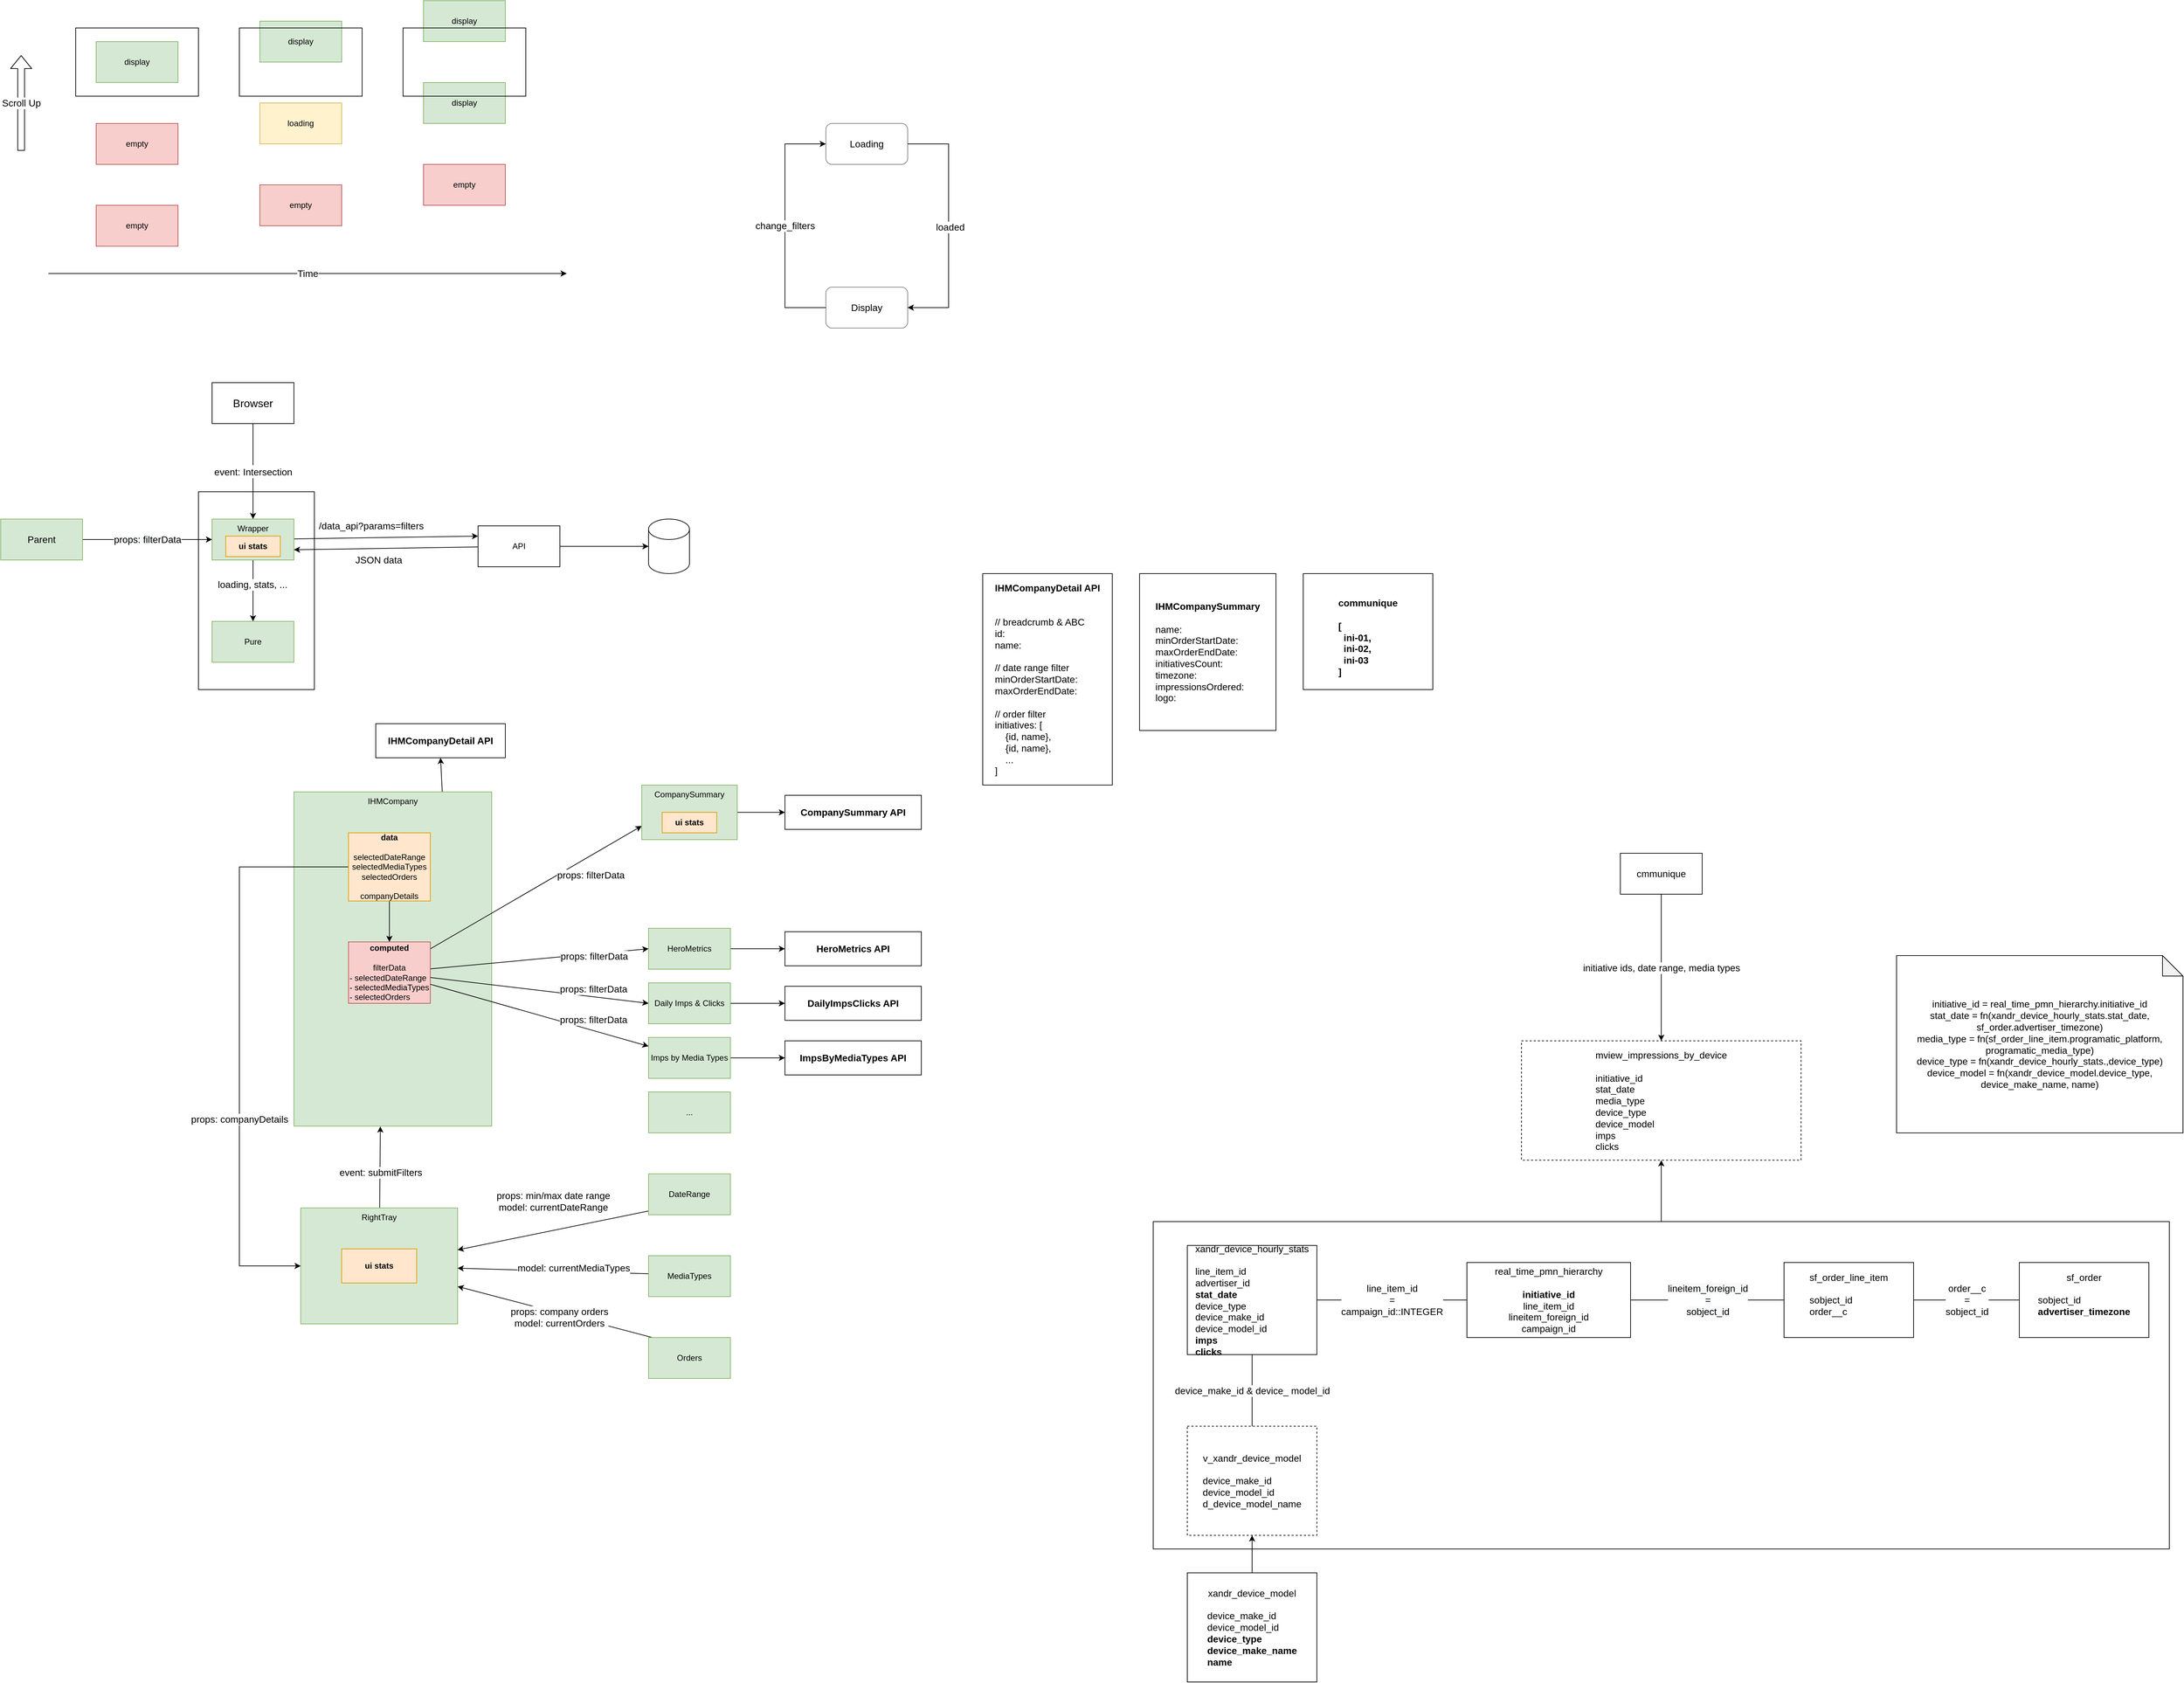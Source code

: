 <mxfile version="14.5.3" type="github">
  <diagram id="Sy9PAYsNetrF9oGQ5FYd" name="Page-1">
    <mxGraphModel dx="2402" dy="1308" grid="1" gridSize="10" guides="1" tooltips="1" connect="1" arrows="1" fold="1" page="1" pageScale="1" pageWidth="850" pageHeight="1100" math="0" shadow="0">
      <root>
        <mxCell id="0" />
        <mxCell id="1" parent="0" />
        <mxCell id="Vf5myFhJFyKM3w_SsNLf-132" style="edgeStyle=none;rounded=0;orthogonalLoop=1;jettySize=auto;html=1;exitX=0.5;exitY=0;exitDx=0;exitDy=0;entryX=0.5;entryY=1;entryDx=0;entryDy=0;startArrow=none;startFill=0;endArrow=classic;endFill=1;fontSize=14;" edge="1" parent="1" source="Vf5myFhJFyKM3w_SsNLf-130" target="Vf5myFhJFyKM3w_SsNLf-120">
          <mxGeometry relative="1" as="geometry" />
        </mxCell>
        <mxCell id="Vf5myFhJFyKM3w_SsNLf-130" value="" style="rounded=0;whiteSpace=wrap;html=1;fillColor=none;fontSize=14;" vertex="1" parent="1">
          <mxGeometry x="1740" y="1830" width="1490" height="480" as="geometry" />
        </mxCell>
        <mxCell id="Vf5myFhJFyKM3w_SsNLf-61" value="" style="rounded=0;whiteSpace=wrap;html=1;fillColor=none;fontSize=16;" vertex="1" parent="1">
          <mxGeometry x="340" y="760" width="170" height="290" as="geometry" />
        </mxCell>
        <mxCell id="Vf5myFhJFyKM3w_SsNLf-7" value="" style="rounded=0;whiteSpace=wrap;html=1;fillColor=none;" vertex="1" parent="1">
          <mxGeometry x="160" y="80" width="180" height="100" as="geometry" />
        </mxCell>
        <mxCell id="Vf5myFhJFyKM3w_SsNLf-1" value="display" style="rounded=0;whiteSpace=wrap;html=1;fillColor=#d5e8d4;strokeColor=#82b366;" vertex="1" parent="1">
          <mxGeometry x="190" y="100" width="120" height="60" as="geometry" />
        </mxCell>
        <mxCell id="Vf5myFhJFyKM3w_SsNLf-3" value="empty" style="rounded=0;whiteSpace=wrap;html=1;fillColor=#f8cecc;strokeColor=#b85450;" vertex="1" parent="1">
          <mxGeometry x="190" y="220" width="120" height="60" as="geometry" />
        </mxCell>
        <mxCell id="Vf5myFhJFyKM3w_SsNLf-5" value="empty" style="rounded=0;whiteSpace=wrap;html=1;fillColor=#f8cecc;strokeColor=#b85450;" vertex="1" parent="1">
          <mxGeometry x="190" y="340" width="120" height="60" as="geometry" />
        </mxCell>
        <mxCell id="Vf5myFhJFyKM3w_SsNLf-29" value="/data_api?params=filters" style="edgeStyle=none;rounded=0;orthogonalLoop=1;jettySize=auto;html=1;entryX=0;entryY=0.25;entryDx=0;entryDy=0;fontSize=14;" edge="1" parent="1" source="Vf5myFhJFyKM3w_SsNLf-22" target="Vf5myFhJFyKM3w_SsNLf-28">
          <mxGeometry x="-0.164" y="17" relative="1" as="geometry">
            <mxPoint as="offset" />
          </mxGeometry>
        </mxCell>
        <mxCell id="Vf5myFhJFyKM3w_SsNLf-56" value="" style="edgeStyle=none;rounded=0;orthogonalLoop=1;jettySize=auto;html=1;startArrow=none;startFill=0;fontSize=14;entryX=0.5;entryY=0;entryDx=0;entryDy=0;" edge="1" parent="1" source="Vf5myFhJFyKM3w_SsNLf-22" target="Vf5myFhJFyKM3w_SsNLf-67">
          <mxGeometry relative="1" as="geometry" />
        </mxCell>
        <mxCell id="Vf5myFhJFyKM3w_SsNLf-60" value="loading, stats, ..." style="edgeLabel;html=1;align=center;verticalAlign=middle;resizable=0;points=[];fontSize=14;" vertex="1" connectable="0" parent="Vf5myFhJFyKM3w_SsNLf-56">
          <mxGeometry x="-0.2" y="-1" relative="1" as="geometry">
            <mxPoint as="offset" />
          </mxGeometry>
        </mxCell>
        <mxCell id="Vf5myFhJFyKM3w_SsNLf-22" value="Wrapper" style="rounded=0;whiteSpace=wrap;html=1;fillColor=#d5e8d4;strokeColor=#82b366;verticalAlign=top;" vertex="1" parent="1">
          <mxGeometry x="360" y="800" width="120" height="60" as="geometry" />
        </mxCell>
        <mxCell id="Vf5myFhJFyKM3w_SsNLf-27" value="&lt;span style=&quot;color: rgb(0 , 0 , 0) ; font-family: &amp;#34;helvetica&amp;#34; ; font-style: normal ; font-weight: 400 ; letter-spacing: normal ; text-align: center ; text-indent: 0px ; text-transform: none ; word-spacing: 0px ; background-color: rgb(248 , 249 , 250) ; display: inline ; float: none&quot;&gt;&lt;font style=&quot;font-size: 14px&quot;&gt;props: filterData&lt;/font&gt;&lt;/span&gt;" style="edgeStyle=none;rounded=0;orthogonalLoop=1;jettySize=auto;html=1;entryX=0;entryY=0.5;entryDx=0;entryDy=0;exitX=1;exitY=0.5;exitDx=0;exitDy=0;" edge="1" parent="1" source="Vf5myFhJFyKM3w_SsNLf-105" target="Vf5myFhJFyKM3w_SsNLf-22">
          <mxGeometry relative="1" as="geometry">
            <mxPoint x="230" y="830" as="sourcePoint" />
          </mxGeometry>
        </mxCell>
        <mxCell id="Vf5myFhJFyKM3w_SsNLf-30" value="JSON data" style="edgeStyle=none;rounded=0;orthogonalLoop=1;jettySize=auto;html=1;entryX=1;entryY=0.75;entryDx=0;entryDy=0;fontSize=14;" edge="1" parent="1" source="Vf5myFhJFyKM3w_SsNLf-28" target="Vf5myFhJFyKM3w_SsNLf-22">
          <mxGeometry x="0.086" y="17" relative="1" as="geometry">
            <mxPoint as="offset" />
          </mxGeometry>
        </mxCell>
        <mxCell id="Vf5myFhJFyKM3w_SsNLf-59" style="edgeStyle=none;rounded=0;orthogonalLoop=1;jettySize=auto;html=1;entryX=0;entryY=0.5;entryDx=0;entryDy=0;entryPerimeter=0;startArrow=none;startFill=0;fontSize=14;" edge="1" parent="1" source="Vf5myFhJFyKM3w_SsNLf-28" target="Vf5myFhJFyKM3w_SsNLf-58">
          <mxGeometry relative="1" as="geometry" />
        </mxCell>
        <mxCell id="Vf5myFhJFyKM3w_SsNLf-28" value="API" style="rounded=0;whiteSpace=wrap;html=1;" vertex="1" parent="1">
          <mxGeometry x="750" y="810" width="120" height="60" as="geometry" />
        </mxCell>
        <mxCell id="Vf5myFhJFyKM3w_SsNLf-77" style="edgeStyle=none;rounded=0;orthogonalLoop=1;jettySize=auto;html=1;entryX=0.5;entryY=1;entryDx=0;entryDy=0;startArrow=none;startFill=0;fontSize=14;exitX=0.75;exitY=0;exitDx=0;exitDy=0;" edge="1" parent="1" source="Vf5myFhJFyKM3w_SsNLf-31" target="Vf5myFhJFyKM3w_SsNLf-54">
          <mxGeometry relative="1" as="geometry" />
        </mxCell>
        <mxCell id="Vf5myFhJFyKM3w_SsNLf-31" value="IHMCompany" style="rounded=0;whiteSpace=wrap;html=1;fillColor=#d5e8d4;strokeColor=#82b366;verticalAlign=top;" vertex="1" parent="1">
          <mxGeometry x="480" y="1200" width="290" height="490" as="geometry" />
        </mxCell>
        <mxCell id="Vf5myFhJFyKM3w_SsNLf-34" value="" style="edgeStyle=none;rounded=0;orthogonalLoop=1;jettySize=auto;html=1;" edge="1" parent="1" source="Vf5myFhJFyKM3w_SsNLf-32" target="Vf5myFhJFyKM3w_SsNLf-33">
          <mxGeometry relative="1" as="geometry" />
        </mxCell>
        <mxCell id="Vf5myFhJFyKM3w_SsNLf-45" value="props: companyDetails" style="edgeStyle=none;rounded=0;orthogonalLoop=1;jettySize=auto;html=1;entryX=0;entryY=0.5;entryDx=0;entryDy=0;fontSize=14;" edge="1" parent="1" source="Vf5myFhJFyKM3w_SsNLf-32" target="Vf5myFhJFyKM3w_SsNLf-44">
          <mxGeometry x="0.27" relative="1" as="geometry">
            <Array as="points">
              <mxPoint x="400" y="1310" />
              <mxPoint x="400" y="1895" />
            </Array>
            <mxPoint as="offset" />
          </mxGeometry>
        </mxCell>
        <mxCell id="Vf5myFhJFyKM3w_SsNLf-32" value="&lt;b&gt;data&lt;/b&gt;&lt;br&gt;&lt;br&gt;selectedDateRange&lt;br&gt;selectedMediaTypes&lt;br&gt;selectedOrders&lt;br&gt;&lt;br&gt;companyDetails" style="rounded=0;whiteSpace=wrap;html=1;fillColor=#ffe6cc;strokeColor=#d79b00;" vertex="1" parent="1">
          <mxGeometry x="560" y="1260" width="120" height="100" as="geometry" />
        </mxCell>
        <mxCell id="Vf5myFhJFyKM3w_SsNLf-38" value="props: filterData" style="edgeStyle=none;rounded=0;orthogonalLoop=1;jettySize=auto;html=1;entryX=0;entryY=0.5;entryDx=0;entryDy=0;fontSize=14;" edge="1" parent="1" source="Vf5myFhJFyKM3w_SsNLf-33" target="Vf5myFhJFyKM3w_SsNLf-37">
          <mxGeometry x="0.498" y="-4" relative="1" as="geometry">
            <mxPoint as="offset" />
          </mxGeometry>
        </mxCell>
        <mxCell id="Vf5myFhJFyKM3w_SsNLf-40" value="props: filterData" style="edgeStyle=none;rounded=0;orthogonalLoop=1;jettySize=auto;html=1;entryX=0;entryY=0.5;entryDx=0;entryDy=0;fontSize=14;" edge="1" parent="1" source="Vf5myFhJFyKM3w_SsNLf-33" target="Vf5myFhJFyKM3w_SsNLf-39">
          <mxGeometry x="0.484" y="11" relative="1" as="geometry">
            <mxPoint as="offset" />
          </mxGeometry>
        </mxCell>
        <mxCell id="Vf5myFhJFyKM3w_SsNLf-53" value="props: filterData" style="edgeStyle=none;rounded=0;orthogonalLoop=1;jettySize=auto;html=1;entryX=0;entryY=0.75;entryDx=0;entryDy=0;startArrow=none;startFill=0;fontSize=14;" edge="1" parent="1" source="Vf5myFhJFyKM3w_SsNLf-33" target="Vf5myFhJFyKM3w_SsNLf-35">
          <mxGeometry x="0.433" y="-26" relative="1" as="geometry">
            <mxPoint y="-1" as="offset" />
          </mxGeometry>
        </mxCell>
        <mxCell id="Vf5myFhJFyKM3w_SsNLf-33" value="&lt;b&gt;computed&lt;/b&gt;&lt;br&gt;&lt;br&gt;filterData&lt;br&gt;&lt;div style=&quot;text-align: left&quot;&gt;&lt;span&gt;- selectedDateRange&lt;/span&gt;&lt;/div&gt;&lt;div style=&quot;text-align: left&quot;&gt;&lt;span&gt;- selectedMediaTypes&lt;/span&gt;&lt;/div&gt;&lt;div style=&quot;text-align: left&quot;&gt;&lt;span&gt;- selectedOrders&lt;/span&gt;&lt;/div&gt;" style="rounded=0;whiteSpace=wrap;html=1;fillColor=#f8cecc;strokeColor=#b85450;" vertex="1" parent="1">
          <mxGeometry x="560" y="1420" width="120" height="90" as="geometry" />
        </mxCell>
        <mxCell id="Vf5myFhJFyKM3w_SsNLf-109" style="edgeStyle=none;rounded=0;orthogonalLoop=1;jettySize=auto;html=1;entryX=0;entryY=0.5;entryDx=0;entryDy=0;startArrow=none;startFill=0;fontSize=14;" edge="1" parent="1" source="Vf5myFhJFyKM3w_SsNLf-35" target="Vf5myFhJFyKM3w_SsNLf-69">
          <mxGeometry relative="1" as="geometry" />
        </mxCell>
        <mxCell id="Vf5myFhJFyKM3w_SsNLf-35" value="CompanySummary" style="rounded=0;whiteSpace=wrap;html=1;fillColor=#d5e8d4;strokeColor=#82b366;verticalAlign=top;" vertex="1" parent="1">
          <mxGeometry x="990" y="1190" width="140" height="80" as="geometry" />
        </mxCell>
        <mxCell id="Vf5myFhJFyKM3w_SsNLf-76" style="edgeStyle=none;rounded=0;orthogonalLoop=1;jettySize=auto;html=1;entryX=0;entryY=0.5;entryDx=0;entryDy=0;startArrow=none;startFill=0;fontSize=14;" edge="1" parent="1" source="Vf5myFhJFyKM3w_SsNLf-37" target="Vf5myFhJFyKM3w_SsNLf-75">
          <mxGeometry relative="1" as="geometry" />
        </mxCell>
        <mxCell id="Vf5myFhJFyKM3w_SsNLf-37" value="HeroMetrics" style="rounded=0;whiteSpace=wrap;html=1;fillColor=#d5e8d4;strokeColor=#82b366;" vertex="1" parent="1">
          <mxGeometry x="1000" y="1400" width="120" height="60" as="geometry" />
        </mxCell>
        <mxCell id="Vf5myFhJFyKM3w_SsNLf-113" style="edgeStyle=none;rounded=0;orthogonalLoop=1;jettySize=auto;html=1;entryX=0;entryY=0.5;entryDx=0;entryDy=0;startArrow=none;startFill=0;fontSize=14;" edge="1" parent="1" source="Vf5myFhJFyKM3w_SsNLf-39" target="Vf5myFhJFyKM3w_SsNLf-112">
          <mxGeometry relative="1" as="geometry" />
        </mxCell>
        <mxCell id="Vf5myFhJFyKM3w_SsNLf-39" value="Daily Imps &amp;amp; Clicks" style="rounded=0;whiteSpace=wrap;html=1;fillColor=#d5e8d4;strokeColor=#82b366;" vertex="1" parent="1">
          <mxGeometry x="1000" y="1480" width="120" height="60" as="geometry" />
        </mxCell>
        <mxCell id="Vf5myFhJFyKM3w_SsNLf-115" style="edgeStyle=none;rounded=0;orthogonalLoop=1;jettySize=auto;html=1;entryX=0;entryY=0.5;entryDx=0;entryDy=0;startArrow=none;startFill=0;fontSize=14;" edge="1" parent="1" source="Vf5myFhJFyKM3w_SsNLf-41" target="Vf5myFhJFyKM3w_SsNLf-114">
          <mxGeometry relative="1" as="geometry" />
        </mxCell>
        <mxCell id="Vf5myFhJFyKM3w_SsNLf-41" value="Imps by Media Types" style="rounded=0;whiteSpace=wrap;html=1;fillColor=#d5e8d4;strokeColor=#82b366;" vertex="1" parent="1">
          <mxGeometry x="1000" y="1560" width="120" height="60" as="geometry" />
        </mxCell>
        <mxCell id="Vf5myFhJFyKM3w_SsNLf-42" value="props: filterData" style="edgeStyle=none;rounded=0;orthogonalLoop=1;jettySize=auto;html=1;fontSize=14;" edge="1" parent="1" source="Vf5myFhJFyKM3w_SsNLf-33" target="Vf5myFhJFyKM3w_SsNLf-41">
          <mxGeometry x="0.467" y="15" relative="1" as="geometry">
            <mxPoint x="690" y="1484.211" as="sourcePoint" />
            <mxPoint x="1010" y="1560" as="targetPoint" />
            <mxPoint as="offset" />
          </mxGeometry>
        </mxCell>
        <mxCell id="Vf5myFhJFyKM3w_SsNLf-43" value="..." style="rounded=0;whiteSpace=wrap;html=1;fillColor=#d5e8d4;strokeColor=#82b366;" vertex="1" parent="1">
          <mxGeometry x="1000" y="1640" width="120" height="60" as="geometry" />
        </mxCell>
        <mxCell id="Vf5myFhJFyKM3w_SsNLf-49" value="props: min/max date range&lt;br style=&quot;font-size: 14px;&quot;&gt;model: currentDateRange" style="edgeStyle=none;rounded=0;orthogonalLoop=1;jettySize=auto;html=1;entryX=1;entryY=0.5;entryDx=0;entryDy=0;startArrow=classic;startFill=1;fontSize=14;" edge="1" parent="1" source="Vf5myFhJFyKM3w_SsNLf-44" target="Vf5myFhJFyKM3w_SsNLf-46">
          <mxGeometry x="-0.258" y="42" relative="1" as="geometry">
            <mxPoint as="offset" />
          </mxGeometry>
        </mxCell>
        <mxCell id="Vf5myFhJFyKM3w_SsNLf-50" value="props: company orders&lt;br&gt;model: currentOrders" style="edgeStyle=none;rounded=0;orthogonalLoop=1;jettySize=auto;html=1;entryX=1;entryY=0.5;entryDx=0;entryDy=0;startArrow=classic;startFill=1;fontSize=14;" edge="1" parent="1" source="Vf5myFhJFyKM3w_SsNLf-44" target="Vf5myFhJFyKM3w_SsNLf-48">
          <mxGeometry x="-0.243" y="-5" relative="1" as="geometry">
            <mxPoint x="-1" as="offset" />
          </mxGeometry>
        </mxCell>
        <mxCell id="Vf5myFhJFyKM3w_SsNLf-52" value="model: currentMediaTypes" style="edgeStyle=none;rounded=0;orthogonalLoop=1;jettySize=auto;html=1;entryX=1;entryY=0.5;entryDx=0;entryDy=0;startArrow=classic;startFill=1;fontSize=14;" edge="1" parent="1" source="Vf5myFhJFyKM3w_SsNLf-44" target="Vf5myFhJFyKM3w_SsNLf-47">
          <mxGeometry x="-0.151" y="5" relative="1" as="geometry">
            <mxPoint as="offset" />
          </mxGeometry>
        </mxCell>
        <mxCell id="Vf5myFhJFyKM3w_SsNLf-116" value="&lt;span style=&quot;color: rgba(0 , 0 , 0 , 0) ; font-family: monospace ; font-size: 0px ; background-color: rgb(248 , 249 , 250)&quot;&gt;%3CmxGraphModel%3E%3Croot%3E%3CmxCell%20id%3D%220%22%2F%3E%3CmxCell%20id%3D%221%22%20parent%3D%220%22%2F%3E%3CmxCell%20id%3D%222%22%20value%3D%22%26lt%3Bb%26gt%3BCompanySummary%20API%26lt%3B%2Fb%26gt%3B%22%20style%3D%22rounded%3D0%3BwhiteSpace%3Dwrap%3Bhtml%3D1%3BfontSize%3D14%3B%22%20vertex%3D%221%22%20parent%3D%221%22%3E%3CmxGeometry%20x%3D%221200%22%20y%3D%221485%22%20width%3D%22200%22%20height%3D%2250%22%20as%3D%22geometry%22%2F%3E%3C%2FmxCell%3E%3C%2Froot%3E%3C%2FmxGraphModel%3E&lt;/span&gt;" style="edgeStyle=none;rounded=0;orthogonalLoop=1;jettySize=auto;html=1;entryX=0.437;entryY=1.001;entryDx=0;entryDy=0;entryPerimeter=0;startArrow=none;startFill=0;fontSize=14;" edge="1" parent="1" source="Vf5myFhJFyKM3w_SsNLf-44" target="Vf5myFhJFyKM3w_SsNLf-31">
          <mxGeometry relative="1" as="geometry" />
        </mxCell>
        <mxCell id="Vf5myFhJFyKM3w_SsNLf-117" value="&lt;div&gt;&lt;font color=&quot;rgba(0, 0, 0, 0)&quot; face=&quot;monospace&quot;&gt;&lt;span style=&quot;font-size: 0px ; background-color: rgb(248 , 249 , 250)&quot;&gt;E&lt;/span&gt;&lt;/font&gt;&lt;/div&gt;" style="edgeLabel;html=1;align=center;verticalAlign=middle;resizable=0;points=[];fontSize=14;" vertex="1" connectable="0" parent="Vf5myFhJFyKM3w_SsNLf-116">
          <mxGeometry x="0.284" y="-2" relative="1" as="geometry">
            <mxPoint as="offset" />
          </mxGeometry>
        </mxCell>
        <mxCell id="Vf5myFhJFyKM3w_SsNLf-119" value="event: submitFilters" style="edgeLabel;html=1;align=center;verticalAlign=middle;resizable=0;points=[];fontSize=14;" vertex="1" connectable="0" parent="Vf5myFhJFyKM3w_SsNLf-116">
          <mxGeometry x="-0.122" y="-1" relative="1" as="geometry">
            <mxPoint as="offset" />
          </mxGeometry>
        </mxCell>
        <mxCell id="Vf5myFhJFyKM3w_SsNLf-44" value="RightTray" style="rounded=0;whiteSpace=wrap;html=1;fillColor=#d5e8d4;strokeColor=#82b366;verticalAlign=top;" vertex="1" parent="1">
          <mxGeometry x="490" y="1810" width="230" height="170" as="geometry" />
        </mxCell>
        <mxCell id="Vf5myFhJFyKM3w_SsNLf-46" value="DateRange" style="rounded=0;whiteSpace=wrap;html=1;fillColor=#d5e8d4;strokeColor=#82b366;" vertex="1" parent="1">
          <mxGeometry x="1000" y="1760" width="120" height="60" as="geometry" />
        </mxCell>
        <mxCell id="Vf5myFhJFyKM3w_SsNLf-47" value="MediaTypes" style="rounded=0;whiteSpace=wrap;html=1;fillColor=#d5e8d4;strokeColor=#82b366;" vertex="1" parent="1">
          <mxGeometry x="1000" y="1880" width="120" height="60" as="geometry" />
        </mxCell>
        <mxCell id="Vf5myFhJFyKM3w_SsNLf-48" value="Orders" style="rounded=0;whiteSpace=wrap;html=1;fillColor=#d5e8d4;strokeColor=#82b366;" vertex="1" parent="1">
          <mxGeometry x="1000" y="2000" width="120" height="60" as="geometry" />
        </mxCell>
        <mxCell id="Vf5myFhJFyKM3w_SsNLf-54" value="&lt;b&gt;IHMCompanyDetail API&lt;/b&gt;" style="rounded=0;whiteSpace=wrap;html=1;fontSize=14;" vertex="1" parent="1">
          <mxGeometry x="600" y="1100" width="190" height="50" as="geometry" />
        </mxCell>
        <mxCell id="Vf5myFhJFyKM3w_SsNLf-58" value="" style="shape=cylinder3;whiteSpace=wrap;html=1;boundedLbl=1;backgroundOutline=1;size=15;fontSize=14;" vertex="1" parent="1">
          <mxGeometry x="1000" y="800" width="60" height="80" as="geometry" />
        </mxCell>
        <mxCell id="Vf5myFhJFyKM3w_SsNLf-64" value="&lt;font style=&quot;font-size: 14px&quot;&gt;event: Intersection&lt;/font&gt;" style="edgeStyle=none;rounded=0;orthogonalLoop=1;jettySize=auto;html=1;entryX=0.5;entryY=0;entryDx=0;entryDy=0;startArrow=none;startFill=0;fontSize=16;" edge="1" parent="1" source="Vf5myFhJFyKM3w_SsNLf-62" target="Vf5myFhJFyKM3w_SsNLf-22">
          <mxGeometry relative="1" as="geometry" />
        </mxCell>
        <mxCell id="Vf5myFhJFyKM3w_SsNLf-62" value="Browser" style="rounded=0;whiteSpace=wrap;html=1;fontSize=16;" vertex="1" parent="1">
          <mxGeometry x="360" y="600" width="120" height="60" as="geometry" />
        </mxCell>
        <mxCell id="Vf5myFhJFyKM3w_SsNLf-67" value="Pure" style="rounded=0;whiteSpace=wrap;html=1;fillColor=#d5e8d4;strokeColor=#82b366;" vertex="1" parent="1">
          <mxGeometry x="360" y="950" width="120" height="60" as="geometry" />
        </mxCell>
        <mxCell id="Vf5myFhJFyKM3w_SsNLf-69" value="&lt;b&gt;CompanySummary API&lt;/b&gt;" style="rounded=0;whiteSpace=wrap;html=1;fontSize=14;" vertex="1" parent="1">
          <mxGeometry x="1200" y="1205" width="200" height="50" as="geometry" />
        </mxCell>
        <mxCell id="Vf5myFhJFyKM3w_SsNLf-71" value="&lt;div style=&quot;text-align: left&quot;&gt;&lt;b&gt;&lt;br&gt;&lt;/b&gt;&lt;/div&gt;&lt;div style=&quot;text-align: left&quot;&gt;&lt;b&gt;communique&lt;/b&gt;&lt;/div&gt;&lt;div style=&quot;text-align: left&quot;&gt;&lt;b&gt;&lt;br&gt;&lt;/b&gt;&lt;/div&gt;&lt;div style=&quot;text-align: left&quot;&gt;&lt;b&gt;[&lt;/b&gt;&lt;/div&gt;&lt;b&gt;&lt;div style=&quot;text-align: left&quot;&gt;&lt;b&gt;&amp;nbsp; ini-01,&lt;/b&gt;&lt;/div&gt;&lt;div style=&quot;text-align: left&quot;&gt;&lt;b&gt;&amp;nbsp; ini-02,&lt;/b&gt;&lt;/div&gt;&lt;div style=&quot;text-align: left&quot;&gt;&lt;b&gt;&amp;nbsp; ini-03&lt;/b&gt;&lt;/div&gt;&lt;div style=&quot;text-align: left&quot;&gt;&lt;b&gt;]&lt;/b&gt;&lt;/div&gt;&lt;/b&gt;" style="rounded=0;whiteSpace=wrap;html=1;fontSize=14;" vertex="1" parent="1">
          <mxGeometry x="1960" y="880" width="190" height="170" as="geometry" />
        </mxCell>
        <mxCell id="Vf5myFhJFyKM3w_SsNLf-75" value="&lt;b&gt;HeroMetrics API&lt;/b&gt;" style="rounded=0;whiteSpace=wrap;html=1;fontSize=14;" vertex="1" parent="1">
          <mxGeometry x="1200" y="1405" width="200" height="50" as="geometry" />
        </mxCell>
        <mxCell id="Vf5myFhJFyKM3w_SsNLf-90" value="display" style="rounded=0;whiteSpace=wrap;html=1;fillColor=#d5e8d4;strokeColor=#82b366;" vertex="1" parent="1">
          <mxGeometry x="430" y="70" width="120" height="60" as="geometry" />
        </mxCell>
        <mxCell id="Vf5myFhJFyKM3w_SsNLf-91" value="loading" style="rounded=0;whiteSpace=wrap;html=1;fillColor=#fff2cc;strokeColor=#d6b656;" vertex="1" parent="1">
          <mxGeometry x="430" y="190" width="120" height="60" as="geometry" />
        </mxCell>
        <mxCell id="Vf5myFhJFyKM3w_SsNLf-92" value="empty" style="rounded=0;whiteSpace=wrap;html=1;fillColor=#f8cecc;strokeColor=#b85450;" vertex="1" parent="1">
          <mxGeometry x="430" y="310" width="120" height="60" as="geometry" />
        </mxCell>
        <mxCell id="Vf5myFhJFyKM3w_SsNLf-93" value="" style="rounded=0;whiteSpace=wrap;html=1;fillColor=none;" vertex="1" parent="1">
          <mxGeometry x="400" y="80" width="180" height="100" as="geometry" />
        </mxCell>
        <mxCell id="Vf5myFhJFyKM3w_SsNLf-94" value="display" style="rounded=0;whiteSpace=wrap;html=1;fillColor=#d5e8d4;strokeColor=#82b366;" vertex="1" parent="1">
          <mxGeometry x="670" y="40" width="120" height="60" as="geometry" />
        </mxCell>
        <mxCell id="Vf5myFhJFyKM3w_SsNLf-95" value="display" style="rounded=0;whiteSpace=wrap;html=1;fillColor=#d5e8d4;strokeColor=#82b366;" vertex="1" parent="1">
          <mxGeometry x="670" y="160" width="120" height="60" as="geometry" />
        </mxCell>
        <mxCell id="Vf5myFhJFyKM3w_SsNLf-96" value="empty" style="rounded=0;whiteSpace=wrap;html=1;fillColor=#f8cecc;strokeColor=#b85450;" vertex="1" parent="1">
          <mxGeometry x="670" y="280" width="120" height="60" as="geometry" />
        </mxCell>
        <mxCell id="Vf5myFhJFyKM3w_SsNLf-97" value="" style="rounded=0;whiteSpace=wrap;html=1;fillColor=none;" vertex="1" parent="1">
          <mxGeometry x="640" y="80" width="180" height="100" as="geometry" />
        </mxCell>
        <mxCell id="Vf5myFhJFyKM3w_SsNLf-98" value="Time" style="endArrow=classic;html=1;fontSize=14;" edge="1" parent="1">
          <mxGeometry width="50" height="50" relative="1" as="geometry">
            <mxPoint x="120" y="440" as="sourcePoint" />
            <mxPoint x="880" y="440" as="targetPoint" />
          </mxGeometry>
        </mxCell>
        <mxCell id="Vf5myFhJFyKM3w_SsNLf-99" value="Scroll Up" style="shape=flexArrow;endArrow=classic;html=1;fontSize=14;" edge="1" parent="1">
          <mxGeometry width="50" height="50" relative="1" as="geometry">
            <mxPoint x="80" y="260" as="sourcePoint" />
            <mxPoint x="80" y="120" as="targetPoint" />
          </mxGeometry>
        </mxCell>
        <mxCell id="Vf5myFhJFyKM3w_SsNLf-103" style="edgeStyle=none;rounded=0;orthogonalLoop=1;jettySize=auto;html=1;entryX=1;entryY=0.5;entryDx=0;entryDy=0;startArrow=none;startFill=0;fontSize=14;" edge="1" parent="1" source="Vf5myFhJFyKM3w_SsNLf-100" target="Vf5myFhJFyKM3w_SsNLf-101">
          <mxGeometry relative="1" as="geometry">
            <Array as="points">
              <mxPoint x="1440" y="250" />
              <mxPoint x="1440" y="490" />
            </Array>
          </mxGeometry>
        </mxCell>
        <mxCell id="Vf5myFhJFyKM3w_SsNLf-104" value="loaded" style="edgeLabel;html=1;align=center;verticalAlign=middle;resizable=0;points=[];fontSize=14;" vertex="1" connectable="0" parent="Vf5myFhJFyKM3w_SsNLf-103">
          <mxGeometry x="0.011" y="2" relative="1" as="geometry">
            <mxPoint as="offset" />
          </mxGeometry>
        </mxCell>
        <mxCell id="Vf5myFhJFyKM3w_SsNLf-100" value="Loading" style="rounded=1;whiteSpace=wrap;html=1;fontSize=14;opacity=50;" vertex="1" parent="1">
          <mxGeometry x="1260" y="220" width="120" height="60" as="geometry" />
        </mxCell>
        <mxCell id="Vf5myFhJFyKM3w_SsNLf-102" value="change_filters" style="edgeStyle=none;rounded=0;orthogonalLoop=1;jettySize=auto;html=1;entryX=0;entryY=0.5;entryDx=0;entryDy=0;startArrow=none;startFill=0;fontSize=14;" edge="1" parent="1" source="Vf5myFhJFyKM3w_SsNLf-101" target="Vf5myFhJFyKM3w_SsNLf-100">
          <mxGeometry relative="1" as="geometry">
            <Array as="points">
              <mxPoint x="1200" y="490" />
              <mxPoint x="1200" y="250" />
            </Array>
          </mxGeometry>
        </mxCell>
        <mxCell id="Vf5myFhJFyKM3w_SsNLf-101" value="Display" style="rounded=1;whiteSpace=wrap;html=1;fontSize=14;opacity=50;" vertex="1" parent="1">
          <mxGeometry x="1260" y="460" width="120" height="60" as="geometry" />
        </mxCell>
        <mxCell id="Vf5myFhJFyKM3w_SsNLf-105" value="Parent" style="rounded=0;whiteSpace=wrap;html=1;fillColor=#d5e8d4;fontSize=14;strokeColor=#82b366;" vertex="1" parent="1">
          <mxGeometry x="50" y="800" width="120" height="60" as="geometry" />
        </mxCell>
        <mxCell id="Vf5myFhJFyKM3w_SsNLf-106" value="&lt;b&gt;ui stats&lt;/b&gt;" style="rounded=0;whiteSpace=wrap;html=1;fillColor=#ffe6cc;strokeColor=#d79b00;" vertex="1" parent="1">
          <mxGeometry x="380" y="825" width="80" height="30" as="geometry" />
        </mxCell>
        <mxCell id="Vf5myFhJFyKM3w_SsNLf-107" value="&lt;b&gt;IHMCompanyDetail API&lt;/b&gt;&lt;br&gt;&lt;br&gt;&lt;br&gt;&lt;div style=&quot;text-align: left&quot;&gt;&lt;span&gt;// breadcrumb &amp;amp; ABC&lt;/span&gt;&lt;/div&gt;&lt;div style=&quot;text-align: left&quot;&gt;&lt;span&gt;id:&lt;/span&gt;&lt;/div&gt;&lt;div style=&quot;text-align: left&quot;&gt;&lt;span&gt;name:&lt;/span&gt;&lt;/div&gt;&lt;div style=&quot;text-align: left&quot;&gt;&lt;span&gt;&lt;br&gt;&lt;/span&gt;&lt;/div&gt;&lt;div style=&quot;text-align: left&quot;&gt;&lt;span&gt;// date range filter&lt;/span&gt;&lt;/div&gt;&lt;div style=&quot;text-align: left&quot;&gt;&lt;span&gt;minOrderStartDate:&lt;/span&gt;&lt;/div&gt;&lt;div style=&quot;text-align: left&quot;&gt;&lt;span&gt;maxOrderEndDate:&lt;/span&gt;&lt;/div&gt;&lt;div style=&quot;text-align: left&quot;&gt;&lt;span&gt;&lt;br&gt;&lt;/span&gt;&lt;/div&gt;&lt;div style=&quot;text-align: left&quot;&gt;&lt;span&gt;// order filter&lt;/span&gt;&lt;/div&gt;&lt;div style=&quot;text-align: left&quot;&gt;&lt;span&gt;initiatives: [&lt;/span&gt;&lt;/div&gt;&lt;div style=&quot;text-align: left&quot;&gt;&lt;span&gt;&amp;nbsp; &amp;nbsp; {id, name},&lt;/span&gt;&lt;/div&gt;&lt;div style=&quot;text-align: left&quot;&gt;&lt;span&gt;&amp;nbsp; &amp;nbsp; {id, name},&lt;/span&gt;&lt;/div&gt;&lt;div style=&quot;text-align: left&quot;&gt;&lt;span&gt;&amp;nbsp; &amp;nbsp; ...&lt;/span&gt;&lt;/div&gt;&lt;div style=&quot;text-align: left&quot;&gt;&lt;span&gt;]&lt;/span&gt;&lt;/div&gt;" style="rounded=0;whiteSpace=wrap;html=1;fontSize=14;" vertex="1" parent="1">
          <mxGeometry x="1490" y="880" width="190" height="310" as="geometry" />
        </mxCell>
        <mxCell id="Vf5myFhJFyKM3w_SsNLf-108" value="&lt;b&gt;IHMCompanySummary&lt;/b&gt;&lt;br&gt;&lt;br&gt;&lt;div style=&quot;text-align: left&quot;&gt;&lt;span&gt;name:&lt;/span&gt;&lt;/div&gt;&lt;div style=&quot;text-align: left&quot;&gt;&lt;span&gt;minOrderStartDate:&lt;/span&gt;&lt;/div&gt;&lt;div style=&quot;text-align: left&quot;&gt;&lt;span&gt;maxOrderEndDate:&lt;/span&gt;&lt;/div&gt;&lt;div style=&quot;text-align: left&quot;&gt;&lt;span&gt;initiativesCount:&lt;/span&gt;&lt;/div&gt;&lt;div style=&quot;text-align: left&quot;&gt;&lt;span&gt;timezone:&amp;nbsp;&lt;/span&gt;&lt;/div&gt;&lt;div style=&quot;text-align: left&quot;&gt;&lt;span&gt;impressionsOrdered:&lt;/span&gt;&lt;/div&gt;&lt;div style=&quot;text-align: left&quot;&gt;&lt;span&gt;logo:&lt;/span&gt;&lt;/div&gt;" style="rounded=0;whiteSpace=wrap;html=1;fontSize=14;" vertex="1" parent="1">
          <mxGeometry x="1720" y="880" width="200" height="230" as="geometry" />
        </mxCell>
        <mxCell id="Vf5myFhJFyKM3w_SsNLf-110" value="&lt;b&gt;ui stats&lt;/b&gt;" style="rounded=0;whiteSpace=wrap;html=1;fillColor=#ffe6cc;strokeColor=#d79b00;" vertex="1" parent="1">
          <mxGeometry x="1020" y="1230" width="80" height="30" as="geometry" />
        </mxCell>
        <mxCell id="Vf5myFhJFyKM3w_SsNLf-111" value="&lt;b&gt;ui stats&lt;/b&gt;" style="rounded=0;whiteSpace=wrap;html=1;fillColor=#ffe6cc;strokeColor=#d79b00;" vertex="1" parent="1">
          <mxGeometry x="550" y="1870" width="110" height="50" as="geometry" />
        </mxCell>
        <mxCell id="Vf5myFhJFyKM3w_SsNLf-112" value="&lt;b&gt;DailyImpsClicks API&lt;/b&gt;" style="rounded=0;whiteSpace=wrap;html=1;fontSize=14;" vertex="1" parent="1">
          <mxGeometry x="1200" y="1485" width="200" height="50" as="geometry" />
        </mxCell>
        <mxCell id="Vf5myFhJFyKM3w_SsNLf-114" value="&lt;b&gt;ImpsByMediaTypes API&lt;/b&gt;" style="rounded=0;whiteSpace=wrap;html=1;fontSize=14;" vertex="1" parent="1">
          <mxGeometry x="1200" y="1565" width="200" height="50" as="geometry" />
        </mxCell>
        <mxCell id="Vf5myFhJFyKM3w_SsNLf-120" value="mview_impressions_by_device&lt;br&gt;&lt;br&gt;&lt;div style=&quot;text-align: left&quot;&gt;&lt;span&gt;initiative_id&lt;/span&gt;&lt;/div&gt;&lt;div style=&quot;text-align: left&quot;&gt;&lt;span&gt;stat_date&lt;/span&gt;&lt;/div&gt;&lt;div style=&quot;text-align: left&quot;&gt;&lt;span&gt;media_type&lt;/span&gt;&lt;/div&gt;&lt;div style=&quot;text-align: left&quot;&gt;&lt;span&gt;device_type&lt;/span&gt;&lt;/div&gt;&lt;div style=&quot;text-align: left&quot;&gt;&lt;span&gt;device_model&lt;/span&gt;&lt;/div&gt;&lt;div style=&quot;text-align: left&quot;&gt;&lt;span&gt;imps&lt;/span&gt;&lt;/div&gt;&lt;div style=&quot;text-align: left&quot;&gt;&lt;span&gt;clicks&lt;/span&gt;&lt;/div&gt;" style="rounded=0;whiteSpace=wrap;html=1;fillColor=none;fontSize=14;dashed=1;" vertex="1" parent="1">
          <mxGeometry x="2280" y="1565" width="410" height="175" as="geometry" />
        </mxCell>
        <mxCell id="Vf5myFhJFyKM3w_SsNLf-121" value="initiative ids, date range, media types" style="endArrow=classic;html=1;fontSize=14;entryX=0.5;entryY=0;entryDx=0;entryDy=0;exitX=0.5;exitY=1;exitDx=0;exitDy=0;" edge="1" parent="1" source="Vf5myFhJFyKM3w_SsNLf-122" target="Vf5myFhJFyKM3w_SsNLf-120">
          <mxGeometry width="50" height="50" relative="1" as="geometry">
            <mxPoint x="2485" y="1350" as="sourcePoint" />
            <mxPoint x="2480" y="1300" as="targetPoint" />
          </mxGeometry>
        </mxCell>
        <mxCell id="Vf5myFhJFyKM3w_SsNLf-122" value="cmmunique" style="rounded=0;whiteSpace=wrap;html=1;fillColor=none;fontSize=14;" vertex="1" parent="1">
          <mxGeometry x="2425" y="1290" width="120" height="60" as="geometry" />
        </mxCell>
        <mxCell id="Vf5myFhJFyKM3w_SsNLf-129" value="line_item_id&lt;br&gt;=&lt;br&gt;campaign_id::INTEGER" style="edgeStyle=none;rounded=0;orthogonalLoop=1;jettySize=auto;html=1;entryX=0;entryY=0.5;entryDx=0;entryDy=0;startArrow=none;startFill=0;endArrow=none;endFill=0;fontSize=14;" edge="1" parent="1" source="Vf5myFhJFyKM3w_SsNLf-123" target="Vf5myFhJFyKM3w_SsNLf-124">
          <mxGeometry relative="1" as="geometry" />
        </mxCell>
        <mxCell id="Vf5myFhJFyKM3w_SsNLf-134" value="device_make_id &amp;amp; device_ model_id" style="edgeStyle=none;rounded=0;orthogonalLoop=1;jettySize=auto;html=1;startArrow=none;startFill=0;endArrow=none;endFill=0;fontSize=14;" edge="1" parent="1" source="Vf5myFhJFyKM3w_SsNLf-123" target="Vf5myFhJFyKM3w_SsNLf-133">
          <mxGeometry relative="1" as="geometry" />
        </mxCell>
        <mxCell id="Vf5myFhJFyKM3w_SsNLf-123" value="xandr_device_hourly_stats&lt;br&gt;&lt;br&gt;&lt;div style=&quot;text-align: left&quot;&gt;&lt;span&gt;line_item_id&lt;/span&gt;&lt;/div&gt;&lt;div style=&quot;text-align: left&quot;&gt;&lt;span&gt;advertiser_id&lt;/span&gt;&lt;/div&gt;&lt;div style=&quot;text-align: left&quot;&gt;&lt;span&gt;&lt;b&gt;stat_date&lt;/b&gt;&lt;/span&gt;&lt;/div&gt;&lt;div style=&quot;text-align: left&quot;&gt;&lt;span&gt;device_type&lt;/span&gt;&lt;/div&gt;&lt;div style=&quot;text-align: left&quot;&gt;&lt;span&gt;device_make_id&lt;/span&gt;&lt;/div&gt;&lt;div style=&quot;text-align: left&quot;&gt;&lt;span&gt;device_model_id&lt;/span&gt;&lt;/div&gt;&lt;div style=&quot;text-align: left&quot;&gt;&lt;span&gt;&lt;b&gt;imps&lt;/b&gt;&lt;/span&gt;&lt;/div&gt;&lt;div style=&quot;text-align: left&quot;&gt;&lt;span&gt;&lt;b&gt;clicks&lt;/b&gt;&lt;/span&gt;&lt;/div&gt;" style="rounded=0;whiteSpace=wrap;html=1;fillColor=none;fontSize=14;" vertex="1" parent="1">
          <mxGeometry x="1790" y="1865" width="190" height="160" as="geometry" />
        </mxCell>
        <mxCell id="Vf5myFhJFyKM3w_SsNLf-128" value="&lt;span style=&quot;background-color: rgb(248 , 249 , 250)&quot;&gt;lineitem_foreign_id&lt;br&gt;=&lt;br&gt;sobject_id&lt;br&gt;&lt;/span&gt;" style="edgeStyle=none;rounded=0;orthogonalLoop=1;jettySize=auto;html=1;entryX=0;entryY=0.5;entryDx=0;entryDy=0;startArrow=none;startFill=0;endArrow=none;endFill=0;fontSize=14;" edge="1" parent="1" source="Vf5myFhJFyKM3w_SsNLf-124" target="Vf5myFhJFyKM3w_SsNLf-126">
          <mxGeometry relative="1" as="geometry" />
        </mxCell>
        <mxCell id="Vf5myFhJFyKM3w_SsNLf-124" value="real_time_pmn_hierarchy&lt;br&gt;&lt;br&gt;&lt;b&gt;initiative_id&lt;/b&gt;&lt;br&gt;line_item_id&lt;br&gt;lineitem_foreign_id&lt;br&gt;campaign_id" style="rounded=0;whiteSpace=wrap;html=1;fillColor=none;fontSize=14;" vertex="1" parent="1">
          <mxGeometry x="2200" y="1890" width="240" height="110" as="geometry" />
        </mxCell>
        <mxCell id="Vf5myFhJFyKM3w_SsNLf-125" value="sf_order&lt;br&gt;&lt;br&gt;&lt;div style=&quot;text-align: left&quot;&gt;sobject_id&lt;br&gt;&lt;/div&gt;&lt;div style=&quot;text-align: left&quot;&gt;&lt;b&gt;advertiser_timezone&lt;/b&gt;&lt;/div&gt;&lt;div style=&quot;text-align: left&quot;&gt;&lt;br&gt;&lt;/div&gt;" style="rounded=0;whiteSpace=wrap;html=1;fillColor=none;fontSize=14;" vertex="1" parent="1">
          <mxGeometry x="3010" y="1890" width="190" height="110" as="geometry" />
        </mxCell>
        <mxCell id="Vf5myFhJFyKM3w_SsNLf-127" value="order__c&lt;br&gt;=&lt;br&gt;sobject_id" style="edgeStyle=none;rounded=0;orthogonalLoop=1;jettySize=auto;html=1;entryX=0;entryY=0.5;entryDx=0;entryDy=0;startArrow=none;startFill=0;fontSize=14;endArrow=none;endFill=0;" edge="1" parent="1" source="Vf5myFhJFyKM3w_SsNLf-126" target="Vf5myFhJFyKM3w_SsNLf-125">
          <mxGeometry relative="1" as="geometry" />
        </mxCell>
        <mxCell id="Vf5myFhJFyKM3w_SsNLf-126" value="sf_order_line_item&lt;br&gt;&lt;br&gt;&lt;div style=&quot;text-align: left&quot;&gt;sobject_id&lt;br&gt;&lt;/div&gt;&lt;div style=&quot;text-align: left&quot;&gt;order__c&lt;/div&gt;&lt;div style=&quot;text-align: left&quot;&gt;&lt;br&gt;&lt;/div&gt;" style="rounded=0;whiteSpace=wrap;html=1;fillColor=none;fontSize=14;" vertex="1" parent="1">
          <mxGeometry x="2665" y="1890" width="190" height="110" as="geometry" />
        </mxCell>
        <mxCell id="Vf5myFhJFyKM3w_SsNLf-133" value="v_xandr_device_model&lt;br&gt;&lt;br&gt;&lt;div style=&quot;text-align: left&quot;&gt;&lt;div&gt;device_make_id&lt;/div&gt;&lt;div&gt;device_model_id&lt;/div&gt;&lt;div&gt;d_device_model_name&lt;/div&gt;&lt;/div&gt;" style="rounded=0;whiteSpace=wrap;html=1;fillColor=none;fontSize=14;dashed=1;" vertex="1" parent="1">
          <mxGeometry x="1790" y="2130" width="190" height="160" as="geometry" />
        </mxCell>
        <mxCell id="Vf5myFhJFyKM3w_SsNLf-137" style="edgeStyle=none;rounded=0;orthogonalLoop=1;jettySize=auto;html=1;entryX=0.5;entryY=1;entryDx=0;entryDy=0;startArrow=none;startFill=0;endArrow=classic;endFill=1;fontSize=14;" edge="1" parent="1" source="Vf5myFhJFyKM3w_SsNLf-135" target="Vf5myFhJFyKM3w_SsNLf-133">
          <mxGeometry relative="1" as="geometry" />
        </mxCell>
        <mxCell id="Vf5myFhJFyKM3w_SsNLf-135" value="xandr_device_model&lt;br&gt;&lt;br&gt;&lt;div style=&quot;text-align: left&quot;&gt;&lt;div&gt;device_make_id&lt;/div&gt;&lt;div&gt;device_model_id&lt;/div&gt;&lt;div&gt;&lt;b&gt;device_type&lt;/b&gt;&lt;/div&gt;&lt;div&gt;&lt;b&gt;device_make_name&lt;/b&gt;&lt;/div&gt;&lt;div&gt;&lt;b&gt;name&lt;/b&gt;&lt;/div&gt;&lt;/div&gt;" style="rounded=0;whiteSpace=wrap;html=1;fillColor=none;fontSize=14;" vertex="1" parent="1">
          <mxGeometry x="1790" y="2345" width="190" height="160" as="geometry" />
        </mxCell>
        <mxCell id="Vf5myFhJFyKM3w_SsNLf-138" value="initiative_id = real_time_pmn_hierarchy.initiative_id&lt;br&gt;stat_date = fn(xandr_device_hourly_stats.stat_date, sf_order.advertiser_timezone)&lt;br&gt;media_type = fn(sf_order_line_item.programatic_platform, programatic_media_type)&lt;br&gt;device_type = fn(xandr_device_hourly_stats.,device_type)&lt;br&gt;device_model = fn(xandr_device_model.device_type, device_make_name, name)" style="shape=note;whiteSpace=wrap;html=1;backgroundOutline=1;darkOpacity=0.05;fillColor=none;fontSize=14;" vertex="1" parent="1">
          <mxGeometry x="2830" y="1440" width="420" height="260" as="geometry" />
        </mxCell>
      </root>
    </mxGraphModel>
  </diagram>
</mxfile>
